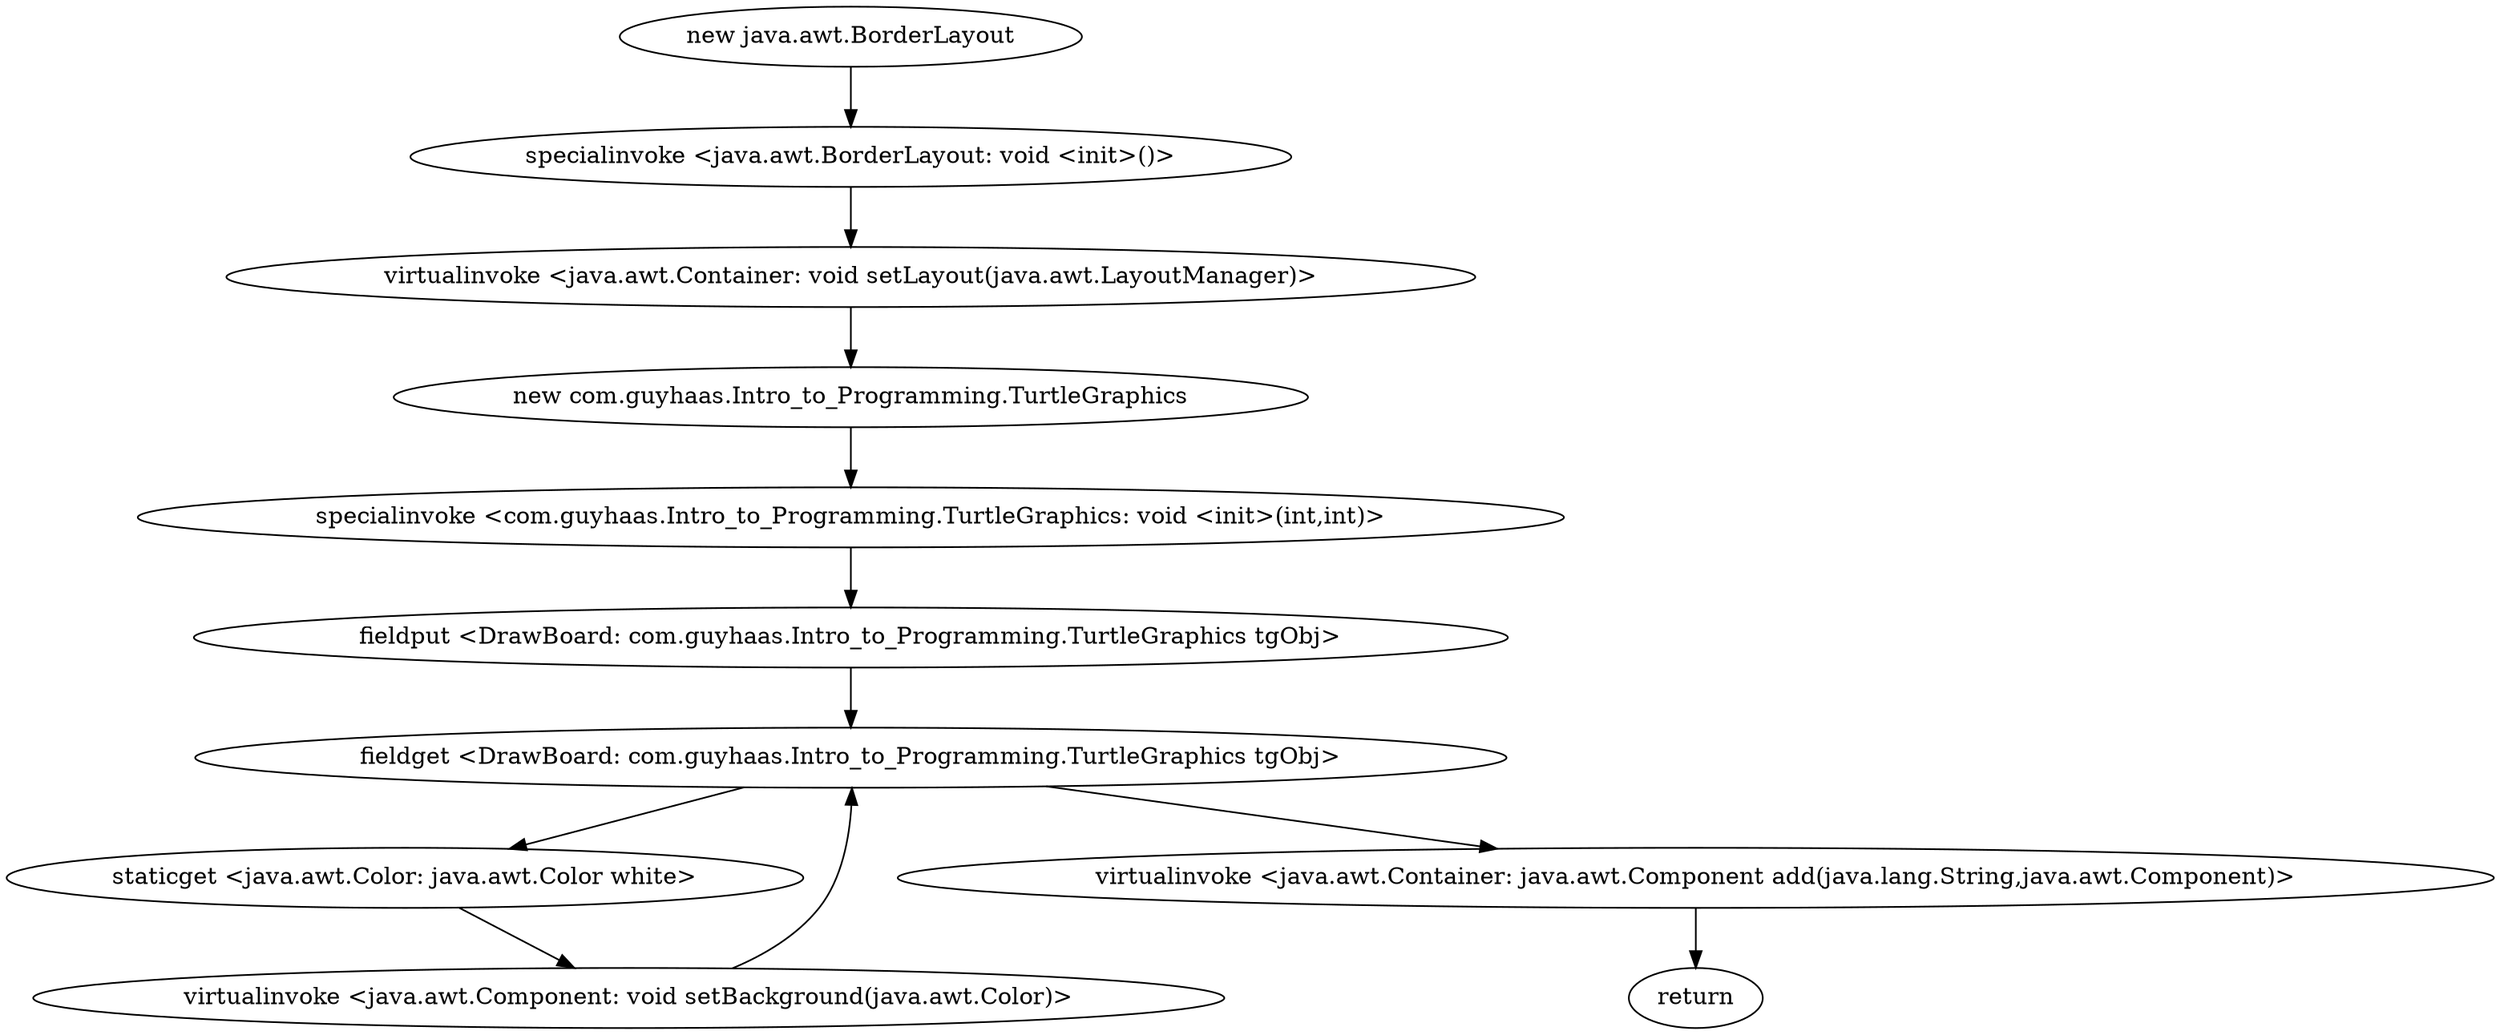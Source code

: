 digraph "" {
"new java.awt.BorderLayout";
 "new java.awt.BorderLayout"->"specialinvoke <java.awt.BorderLayout: void <init>()>";
 "specialinvoke <java.awt.BorderLayout: void <init>()>"->"virtualinvoke <java.awt.Container: void setLayout(java.awt.LayoutManager)>";
 "virtualinvoke <java.awt.Container: void setLayout(java.awt.LayoutManager)>"->"new com.guyhaas.Intro_to_Programming.TurtleGraphics";
 "new com.guyhaas.Intro_to_Programming.TurtleGraphics"->"specialinvoke <com.guyhaas.Intro_to_Programming.TurtleGraphics: void <init>(int,int)>";
 "specialinvoke <com.guyhaas.Intro_to_Programming.TurtleGraphics: void <init>(int,int)>"->"fieldput <DrawBoard: com.guyhaas.Intro_to_Programming.TurtleGraphics tgObj>";
 "fieldput <DrawBoard: com.guyhaas.Intro_to_Programming.TurtleGraphics tgObj>"->"fieldget <DrawBoard: com.guyhaas.Intro_to_Programming.TurtleGraphics tgObj>";
 "fieldget <DrawBoard: com.guyhaas.Intro_to_Programming.TurtleGraphics tgObj>"->"staticget <java.awt.Color: java.awt.Color white>";
 "staticget <java.awt.Color: java.awt.Color white>"->"virtualinvoke <java.awt.Component: void setBackground(java.awt.Color)>";
 "virtualinvoke <java.awt.Component: void setBackground(java.awt.Color)>"->"fieldget <DrawBoard: com.guyhaas.Intro_to_Programming.TurtleGraphics tgObj>";
 "fieldget <DrawBoard: com.guyhaas.Intro_to_Programming.TurtleGraphics tgObj>"->"virtualinvoke <java.awt.Container: java.awt.Component add(java.lang.String,java.awt.Component)>";
 "virtualinvoke <java.awt.Container: java.awt.Component add(java.lang.String,java.awt.Component)>"->"return";
}
